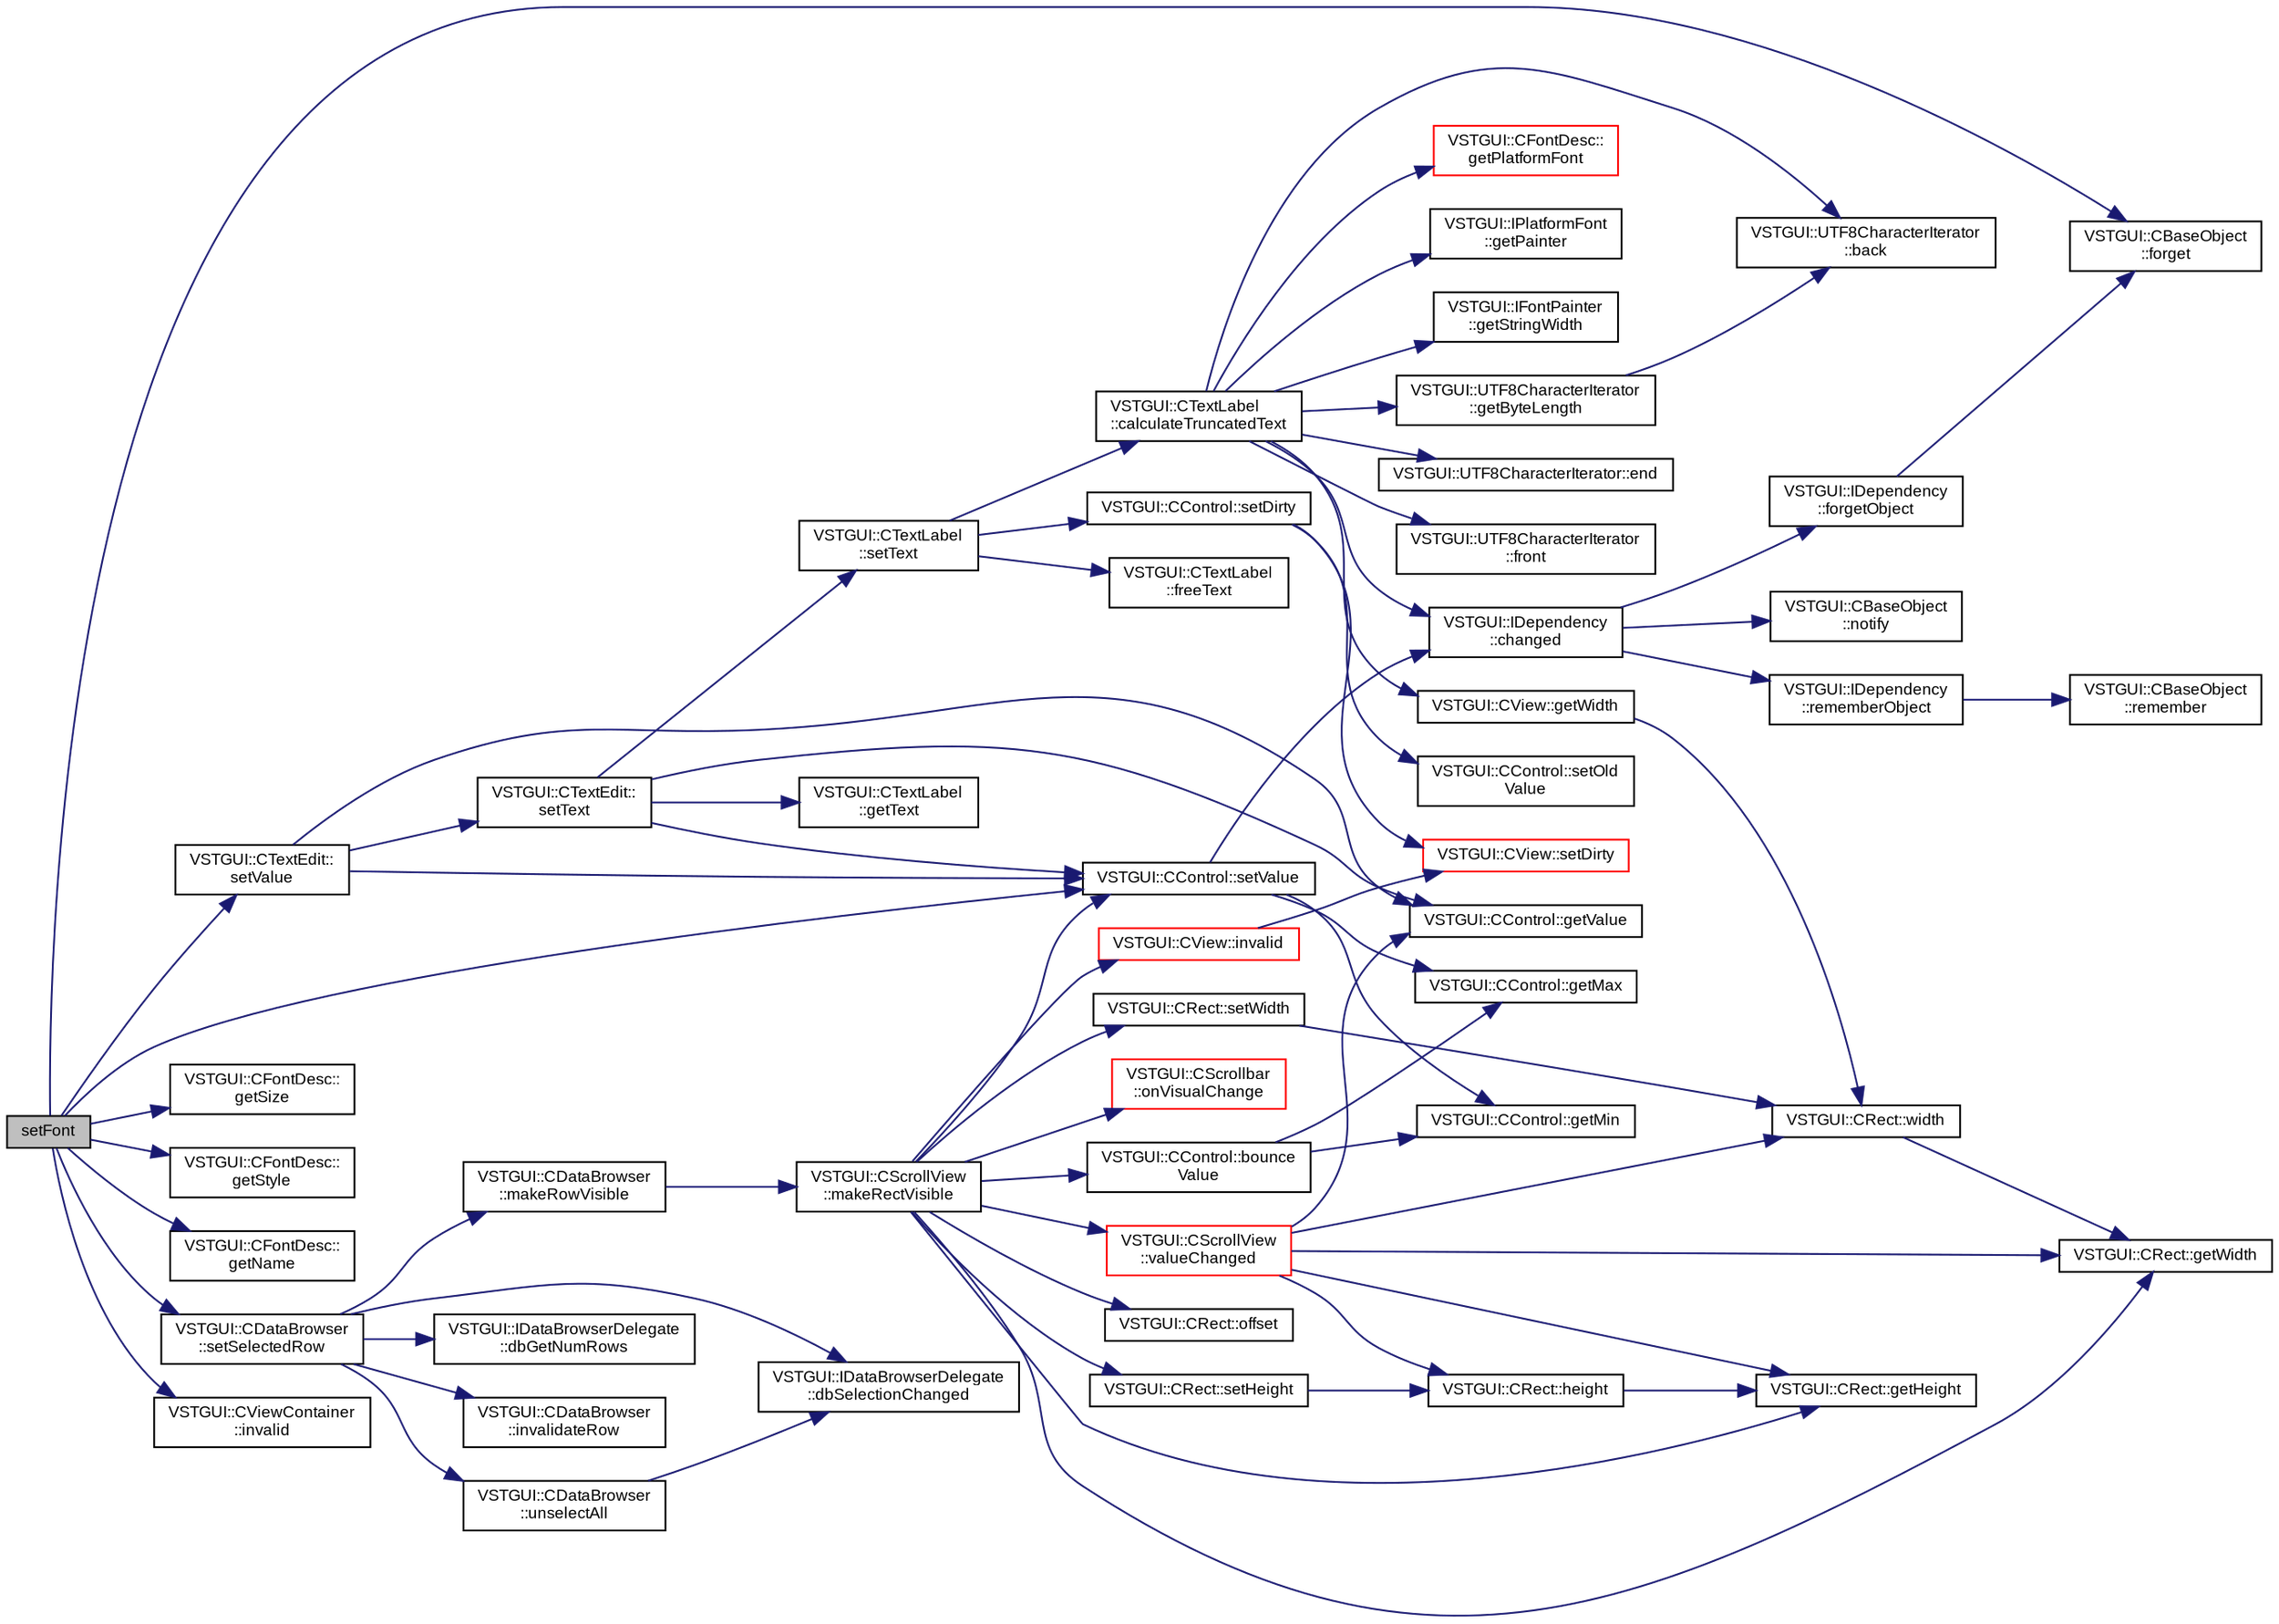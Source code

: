 digraph "setFont"
{
  bgcolor="transparent";
  edge [fontname="Arial",fontsize="9",labelfontname="Arial",labelfontsize="9"];
  node [fontname="Arial",fontsize="9",shape=record];
  rankdir="LR";
  Node1 [label="setFont",height=0.2,width=0.4,color="black", fillcolor="grey75", style="filled" fontcolor="black"];
  Node1 -> Node2 [color="midnightblue",fontsize="9",style="solid",fontname="Arial"];
  Node2 [label="VSTGUI::CBaseObject\l::forget",height=0.2,width=0.4,color="black",URL="$class_v_s_t_g_u_i_1_1_c_base_object.html#ad63e28fbe95a3458c97c60bfacd47ab8",tooltip="decrease refcount and delete object if refcount == 0 "];
  Node1 -> Node3 [color="midnightblue",fontsize="9",style="solid",fontname="Arial"];
  Node3 [label="VSTGUI::CTextEdit::\lsetValue",height=0.2,width=0.4,color="black",URL="$class_v_s_t_g_u_i_1_1_c_text_edit.html#a06bf62da9ba043bcf1b4c26bb2bf357b"];
  Node3 -> Node4 [color="midnightblue",fontsize="9",style="solid",fontname="Arial"];
  Node4 [label="VSTGUI::CControl::setValue",height=0.2,width=0.4,color="black",URL="$class_v_s_t_g_u_i_1_1_c_control.html#a06bf62da9ba043bcf1b4c26bb2bf357b"];
  Node4 -> Node5 [color="midnightblue",fontsize="9",style="solid",fontname="Arial"];
  Node5 [label="VSTGUI::CControl::getMin",height=0.2,width=0.4,color="black",URL="$class_v_s_t_g_u_i_1_1_c_control.html#a7cf3216ed0a504f4bab603c67ef403f2"];
  Node4 -> Node6 [color="midnightblue",fontsize="9",style="solid",fontname="Arial"];
  Node6 [label="VSTGUI::CControl::getMax",height=0.2,width=0.4,color="black",URL="$class_v_s_t_g_u_i_1_1_c_control.html#aa89b448a266e794c3d967593b3faf4a8"];
  Node4 -> Node7 [color="midnightblue",fontsize="9",style="solid",fontname="Arial"];
  Node7 [label="VSTGUI::IDependency\l::changed",height=0.2,width=0.4,color="black",URL="$class_v_s_t_g_u_i_1_1_i_dependency.html#acac105ad797d9700f9a31946792ecbc0"];
  Node7 -> Node8 [color="midnightblue",fontsize="9",style="solid",fontname="Arial"];
  Node8 [label="VSTGUI::IDependency\l::rememberObject",height=0.2,width=0.4,color="black",URL="$class_v_s_t_g_u_i_1_1_i_dependency.html#a9005955fa448192caddbbced658a616c"];
  Node8 -> Node9 [color="midnightblue",fontsize="9",style="solid",fontname="Arial"];
  Node9 [label="VSTGUI::CBaseObject\l::remember",height=0.2,width=0.4,color="black",URL="$class_v_s_t_g_u_i_1_1_c_base_object.html#ada0719d1daaca4af1795018001769311",tooltip="increase refcount "];
  Node7 -> Node10 [color="midnightblue",fontsize="9",style="solid",fontname="Arial"];
  Node10 [label="VSTGUI::CBaseObject\l::notify",height=0.2,width=0.4,color="black",URL="$class_v_s_t_g_u_i_1_1_c_base_object.html#ab18c3bcc0cb674396848861dfd78a83a"];
  Node7 -> Node11 [color="midnightblue",fontsize="9",style="solid",fontname="Arial"];
  Node11 [label="VSTGUI::IDependency\l::forgetObject",height=0.2,width=0.4,color="black",URL="$class_v_s_t_g_u_i_1_1_i_dependency.html#a626f70bf0ebe5646d8e1335e5c8a607a"];
  Node11 -> Node2 [color="midnightblue",fontsize="9",style="solid",fontname="Arial"];
  Node3 -> Node12 [color="midnightblue",fontsize="9",style="solid",fontname="Arial"];
  Node12 [label="VSTGUI::CControl::getValue",height=0.2,width=0.4,color="black",URL="$class_v_s_t_g_u_i_1_1_c_control.html#a0cecc937d7e222b7e3d8fac5294aa38f"];
  Node3 -> Node13 [color="midnightblue",fontsize="9",style="solid",fontname="Arial"];
  Node13 [label="VSTGUI::CTextEdit::\lsetText",height=0.2,width=0.4,color="black",URL="$class_v_s_t_g_u_i_1_1_c_text_edit.html#a80653cdb5bba61ef16ab813dc9732372",tooltip="set text "];
  Node13 -> Node12 [color="midnightblue",fontsize="9",style="solid",fontname="Arial"];
  Node13 -> Node4 [color="midnightblue",fontsize="9",style="solid",fontname="Arial"];
  Node13 -> Node14 [color="midnightblue",fontsize="9",style="solid",fontname="Arial"];
  Node14 [label="VSTGUI::CTextLabel\l::setText",height=0.2,width=0.4,color="black",URL="$class_v_s_t_g_u_i_1_1_c_text_label.html#a80653cdb5bba61ef16ab813dc9732372",tooltip="set text "];
  Node14 -> Node15 [color="midnightblue",fontsize="9",style="solid",fontname="Arial"];
  Node15 [label="VSTGUI::CTextLabel\l::freeText",height=0.2,width=0.4,color="black",URL="$class_v_s_t_g_u_i_1_1_c_text_label.html#a69a3a76eca4d42650b120e69b6dd0cb5"];
  Node14 -> Node16 [color="midnightblue",fontsize="9",style="solid",fontname="Arial"];
  Node16 [label="VSTGUI::CTextLabel\l::calculateTruncatedText",height=0.2,width=0.4,color="black",URL="$class_v_s_t_g_u_i_1_1_c_text_label.html#a08d4454d8df3386292db51529ed140ab"];
  Node16 -> Node17 [color="midnightblue",fontsize="9",style="solid",fontname="Arial"];
  Node17 [label="VSTGUI::CFontDesc::\lgetPlatformFont",height=0.2,width=0.4,color="red",URL="$class_v_s_t_g_u_i_1_1_c_font_desc.html#af97b831edbd57148720d11f0aeacd378"];
  Node16 -> Node18 [color="midnightblue",fontsize="9",style="solid",fontname="Arial"];
  Node18 [label="VSTGUI::IPlatformFont\l::getPainter",height=0.2,width=0.4,color="black",URL="$class_v_s_t_g_u_i_1_1_i_platform_font.html#a6cc4bbf6394e7c8184f363c2b99e0a8b"];
  Node16 -> Node19 [color="midnightblue",fontsize="9",style="solid",fontname="Arial"];
  Node19 [label="VSTGUI::IFontPainter\l::getStringWidth",height=0.2,width=0.4,color="black",URL="$class_v_s_t_g_u_i_1_1_i_font_painter.html#a90f63e9f8279867f0221f8312341866c"];
  Node16 -> Node20 [color="midnightblue",fontsize="9",style="solid",fontname="Arial"];
  Node20 [label="VSTGUI::CView::getWidth",height=0.2,width=0.4,color="black",URL="$class_v_s_t_g_u_i_1_1_c_view.html#a8b4fe88292b8e95807a9b07a26cd1cb1",tooltip="get the width of the view "];
  Node20 -> Node21 [color="midnightblue",fontsize="9",style="solid",fontname="Arial"];
  Node21 [label="VSTGUI::CRect::width",height=0.2,width=0.4,color="black",URL="$struct_v_s_t_g_u_i_1_1_c_rect.html#aac17e64c594f7da1f088efeb1e53f114"];
  Node21 -> Node22 [color="midnightblue",fontsize="9",style="solid",fontname="Arial"];
  Node22 [label="VSTGUI::CRect::getWidth",height=0.2,width=0.4,color="black",URL="$struct_v_s_t_g_u_i_1_1_c_rect.html#a8b4fe88292b8e95807a9b07a26cd1cb1"];
  Node16 -> Node23 [color="midnightblue",fontsize="9",style="solid",fontname="Arial"];
  Node23 [label="VSTGUI::UTF8CharacterIterator::end",height=0.2,width=0.4,color="black",URL="$class_v_s_t_g_u_i_1_1_u_t_f8_character_iterator.html#a03dc55107bee72cd1fccd0fa44d9d211"];
  Node16 -> Node24 [color="midnightblue",fontsize="9",style="solid",fontname="Arial"];
  Node24 [label="VSTGUI::UTF8CharacterIterator\l::front",height=0.2,width=0.4,color="black",URL="$class_v_s_t_g_u_i_1_1_u_t_f8_character_iterator.html#a15f1c80f5a4c7043d485c56916e07d85"];
  Node16 -> Node25 [color="midnightblue",fontsize="9",style="solid",fontname="Arial"];
  Node25 [label="VSTGUI::UTF8CharacterIterator\l::getByteLength",height=0.2,width=0.4,color="black",URL="$class_v_s_t_g_u_i_1_1_u_t_f8_character_iterator.html#ade2221adf6e7b993124a882b984d4564"];
  Node25 -> Node26 [color="midnightblue",fontsize="9",style="solid",fontname="Arial"];
  Node26 [label="VSTGUI::UTF8CharacterIterator\l::back",height=0.2,width=0.4,color="black",URL="$class_v_s_t_g_u_i_1_1_u_t_f8_character_iterator.html#a0bb7394b3cd98cdf7b65bd5105121109"];
  Node16 -> Node26 [color="midnightblue",fontsize="9",style="solid",fontname="Arial"];
  Node16 -> Node7 [color="midnightblue",fontsize="9",style="solid",fontname="Arial"];
  Node14 -> Node27 [color="midnightblue",fontsize="9",style="solid",fontname="Arial"];
  Node27 [label="VSTGUI::CControl::setDirty",height=0.2,width=0.4,color="black",URL="$class_v_s_t_g_u_i_1_1_c_control.html#a0f19a61606a7f547b62102310063ea76",tooltip="set the view to dirty so that it is redrawn in the next idle. Thread Safe ! "];
  Node27 -> Node28 [color="midnightblue",fontsize="9",style="solid",fontname="Arial"];
  Node28 [label="VSTGUI::CView::setDirty",height=0.2,width=0.4,color="red",URL="$class_v_s_t_g_u_i_1_1_c_view.html#a0f19a61606a7f547b62102310063ea76",tooltip="set the view to dirty so that it is redrawn in the next idle. Thread Safe ! "];
  Node27 -> Node29 [color="midnightblue",fontsize="9",style="solid",fontname="Arial"];
  Node29 [label="VSTGUI::CControl::setOld\lValue",height=0.2,width=0.4,color="black",URL="$class_v_s_t_g_u_i_1_1_c_control.html#afc823b522376ef0a986cf37be77704d5"];
  Node13 -> Node30 [color="midnightblue",fontsize="9",style="solid",fontname="Arial"];
  Node30 [label="VSTGUI::CTextLabel\l::getText",height=0.2,width=0.4,color="black",URL="$class_v_s_t_g_u_i_1_1_c_text_label.html#aee41254f73d5d2227f389b68e295fc7a",tooltip="read only access to text "];
  Node1 -> Node31 [color="midnightblue",fontsize="9",style="solid",fontname="Arial"];
  Node31 [label="VSTGUI::CFontDesc::\lgetSize",height=0.2,width=0.4,color="black",URL="$class_v_s_t_g_u_i_1_1_c_font_desc.html#a41e097ceebffe54a8ed361d006164fc6",tooltip="get the height of the font "];
  Node1 -> Node4 [color="midnightblue",fontsize="9",style="solid",fontname="Arial"];
  Node1 -> Node32 [color="midnightblue",fontsize="9",style="solid",fontname="Arial"];
  Node32 [label="VSTGUI::CFontDesc::\lgetStyle",height=0.2,width=0.4,color="black",URL="$class_v_s_t_g_u_i_1_1_c_font_desc.html#a8258f5208a5d8e941b3018bf004e6367",tooltip="get the style of the font "];
  Node1 -> Node33 [color="midnightblue",fontsize="9",style="solid",fontname="Arial"];
  Node33 [label="VSTGUI::CFontDesc::\lgetName",height=0.2,width=0.4,color="black",URL="$class_v_s_t_g_u_i_1_1_c_font_desc.html#ad0f04ff2d50f6eb1af4101aee459bcd8",tooltip="get the name of the font "];
  Node1 -> Node34 [color="midnightblue",fontsize="9",style="solid",fontname="Arial"];
  Node34 [label="VSTGUI::CDataBrowser\l::setSelectedRow",height=0.2,width=0.4,color="black",URL="$class_v_s_t_g_u_i_1_1_c_data_browser.html#ab34f0a4b957ee62e17d92fb5fec75fcb",tooltip="set the exclusive selected row "];
  Node34 -> Node35 [color="midnightblue",fontsize="9",style="solid",fontname="Arial"];
  Node35 [label="VSTGUI::CDataBrowser\l::unselectAll",height=0.2,width=0.4,color="black",URL="$class_v_s_t_g_u_i_1_1_c_data_browser.html#ad204f9856847ba3780165acbe388a155",tooltip="empty selection "];
  Node35 -> Node36 [color="midnightblue",fontsize="9",style="solid",fontname="Arial"];
  Node36 [label="VSTGUI::IDataBrowserDelegate\l::dbSelectionChanged",height=0.2,width=0.4,color="black",URL="$class_v_s_t_g_u_i_1_1_i_data_browser_delegate.html#a0b8554afada5a0eab8d74eefb8935436"];
  Node34 -> Node37 [color="midnightblue",fontsize="9",style="solid",fontname="Arial"];
  Node37 [label="VSTGUI::IDataBrowserDelegate\l::dbGetNumRows",height=0.2,width=0.4,color="black",URL="$class_v_s_t_g_u_i_1_1_i_data_browser_delegate.html#a7a995c1bb7ecebecbd53378b7d32130e",tooltip="return number of rows for CDataBrowser browser "];
  Node34 -> Node38 [color="midnightblue",fontsize="9",style="solid",fontname="Arial"];
  Node38 [label="VSTGUI::CDataBrowser\l::invalidateRow",height=0.2,width=0.4,color="black",URL="$class_v_s_t_g_u_i_1_1_c_data_browser.html#a76eb9b897036f477adedf89b82510475",tooltip="invalidates a complete row "];
  Node34 -> Node36 [color="midnightblue",fontsize="9",style="solid",fontname="Arial"];
  Node34 -> Node39 [color="midnightblue",fontsize="9",style="solid",fontname="Arial"];
  Node39 [label="VSTGUI::CDataBrowser\l::makeRowVisible",height=0.2,width=0.4,color="black",URL="$class_v_s_t_g_u_i_1_1_c_data_browser.html#a40456bf67a2cbb0eaa5bdb3897e8c0b8",tooltip="scrolls the scrollview so that row is visible "];
  Node39 -> Node40 [color="midnightblue",fontsize="9",style="solid",fontname="Arial"];
  Node40 [label="VSTGUI::CScrollView\l::makeRectVisible",height=0.2,width=0.4,color="black",URL="$class_v_s_t_g_u_i_1_1_c_scroll_view.html#ad69f12c2e8328208ba0f58b845a04ecf",tooltip="set scrollview to show rect "];
  Node40 -> Node41 [color="midnightblue",fontsize="9",style="solid",fontname="Arial"];
  Node41 [label="VSTGUI::CRect::offset",height=0.2,width=0.4,color="black",URL="$struct_v_s_t_g_u_i_1_1_c_rect.html#a34e2c9a2a3f466838aadef8f924ec052"];
  Node40 -> Node42 [color="midnightblue",fontsize="9",style="solid",fontname="Arial"];
  Node42 [label="VSTGUI::CRect::setWidth",height=0.2,width=0.4,color="black",URL="$struct_v_s_t_g_u_i_1_1_c_rect.html#a43c65b4dbff10a6e0690afc240932ada"];
  Node42 -> Node21 [color="midnightblue",fontsize="9",style="solid",fontname="Arial"];
  Node40 -> Node22 [color="midnightblue",fontsize="9",style="solid",fontname="Arial"];
  Node40 -> Node43 [color="midnightblue",fontsize="9",style="solid",fontname="Arial"];
  Node43 [label="VSTGUI::CRect::setHeight",height=0.2,width=0.4,color="black",URL="$struct_v_s_t_g_u_i_1_1_c_rect.html#a73019d7036550c431f4a09eac2dc02c7"];
  Node43 -> Node44 [color="midnightblue",fontsize="9",style="solid",fontname="Arial"];
  Node44 [label="VSTGUI::CRect::height",height=0.2,width=0.4,color="black",URL="$struct_v_s_t_g_u_i_1_1_c_rect.html#a5ca7ffa8316b6835e331dfd01534ed32"];
  Node44 -> Node45 [color="midnightblue",fontsize="9",style="solid",fontname="Arial"];
  Node45 [label="VSTGUI::CRect::getHeight",height=0.2,width=0.4,color="black",URL="$struct_v_s_t_g_u_i_1_1_c_rect.html#a1f4be3a475a8fb7d8defa4621c01558d"];
  Node40 -> Node45 [color="midnightblue",fontsize="9",style="solid",fontname="Arial"];
  Node40 -> Node4 [color="midnightblue",fontsize="9",style="solid",fontname="Arial"];
  Node40 -> Node46 [color="midnightblue",fontsize="9",style="solid",fontname="Arial"];
  Node46 [label="VSTGUI::CControl::bounce\lValue",height=0.2,width=0.4,color="black",URL="$class_v_s_t_g_u_i_1_1_c_control.html#a28bd46996ac9f5362dcf92bf6d825e8d"];
  Node46 -> Node6 [color="midnightblue",fontsize="9",style="solid",fontname="Arial"];
  Node46 -> Node5 [color="midnightblue",fontsize="9",style="solid",fontname="Arial"];
  Node40 -> Node47 [color="midnightblue",fontsize="9",style="solid",fontname="Arial"];
  Node47 [label="VSTGUI::CScrollbar\l::onVisualChange",height=0.2,width=0.4,color="red",URL="$class_v_s_t_g_u_i_1_1_c_scrollbar.html#a4913f82e0e7e6b5a0dafb53aaa2e4cac"];
  Node40 -> Node48 [color="midnightblue",fontsize="9",style="solid",fontname="Arial"];
  Node48 [label="VSTGUI::CView::invalid",height=0.2,width=0.4,color="red",URL="$class_v_s_t_g_u_i_1_1_c_view.html#a51647a4891b4a9cbaf8595171c5ad3fc",tooltip="mark whole view as invalid "];
  Node48 -> Node28 [color="midnightblue",fontsize="9",style="solid",fontname="Arial"];
  Node40 -> Node49 [color="midnightblue",fontsize="9",style="solid",fontname="Arial"];
  Node49 [label="VSTGUI::CScrollView\l::valueChanged",height=0.2,width=0.4,color="red",URL="$class_v_s_t_g_u_i_1_1_c_scroll_view.html#a9e11979012090b0ff41c3f59aef6023d"];
  Node49 -> Node12 [color="midnightblue",fontsize="9",style="solid",fontname="Arial"];
  Node49 -> Node22 [color="midnightblue",fontsize="9",style="solid",fontname="Arial"];
  Node49 -> Node21 [color="midnightblue",fontsize="9",style="solid",fontname="Arial"];
  Node49 -> Node45 [color="midnightblue",fontsize="9",style="solid",fontname="Arial"];
  Node49 -> Node44 [color="midnightblue",fontsize="9",style="solid",fontname="Arial"];
  Node1 -> Node50 [color="midnightblue",fontsize="9",style="solid",fontname="Arial"];
  Node50 [label="VSTGUI::CViewContainer\l::invalid",height=0.2,width=0.4,color="black",URL="$class_v_s_t_g_u_i_1_1_c_view_container.html#a51647a4891b4a9cbaf8595171c5ad3fc",tooltip="mark whole view as invalid "];
}
